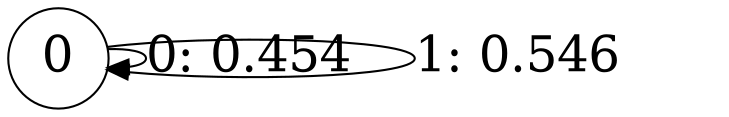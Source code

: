 digraph "merged_dataset_multiline_0v1L1" {
size = "6,8.5";
ratio = "fill";
node [shape = circle];
node [fontsize = 24];
edge [fontsize = 24];
0 -> 0 [label = "0: 0.454    "];
0 -> 0 [label = "1: 0.546    "];
}